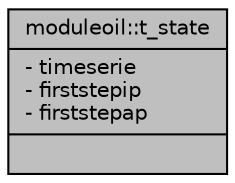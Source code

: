 digraph "moduleoil::t_state"
{
 // LATEX_PDF_SIZE
  edge [fontname="Helvetica",fontsize="10",labelfontname="Helvetica",labelfontsize="10"];
  node [fontname="Helvetica",fontsize="10",shape=record];
  Node1 [label="{moduleoil::t_state\n|- timeserie\l- firststepip\l- firststepap\l|}",height=0.2,width=0.4,color="black", fillcolor="grey75", style="filled", fontcolor="black",tooltip=" "];
}
